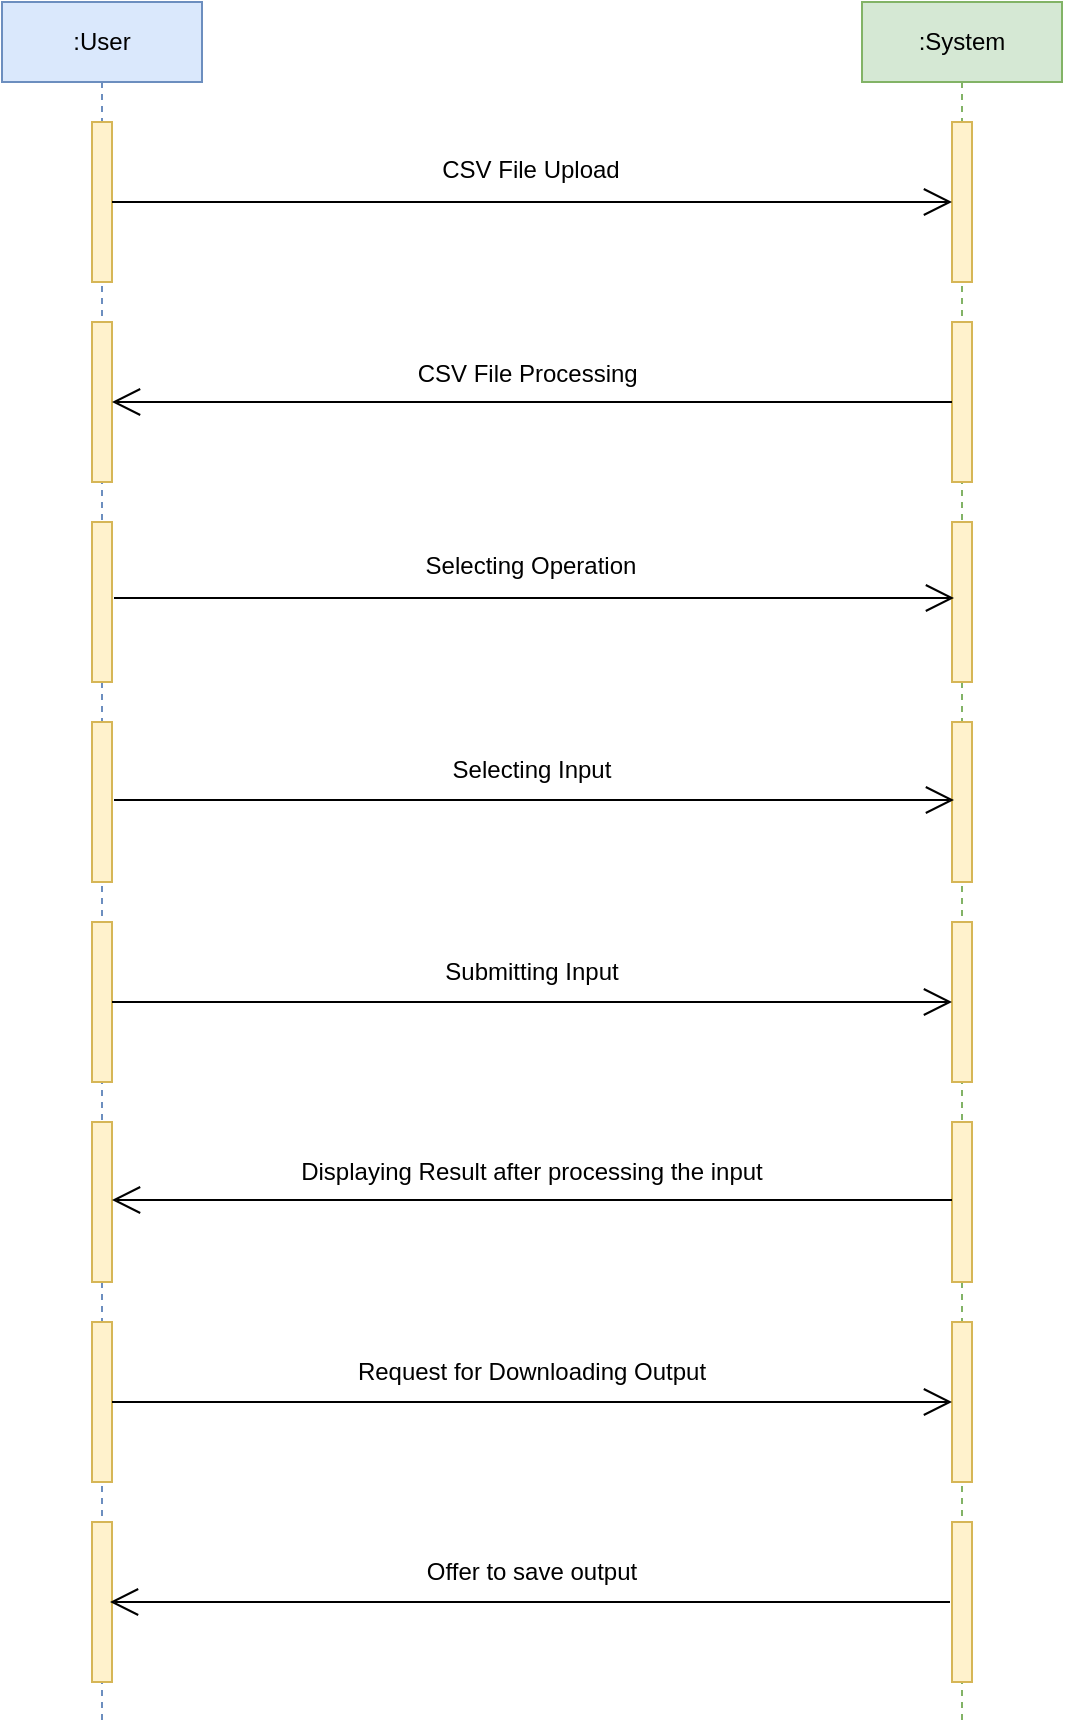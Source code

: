 <mxfile version="26.2.4">
  <diagram name="Page-1" id="2bxlRzYaN8OKG2JTljPF">
    <mxGraphModel grid="0" page="1" gridSize="10" guides="1" tooltips="1" connect="1" arrows="1" fold="1" pageScale="1" pageWidth="827" pageHeight="1169" background="none" math="0" shadow="0">
      <root>
        <mxCell id="0" />
        <mxCell id="1" parent="0" />
        <mxCell id="TC23ESjmqx2twYwLFiZn-2" value=":User" style="shape=umlLifeline;perimeter=lifelinePerimeter;whiteSpace=wrap;html=1;container=1;dropTarget=0;collapsible=0;recursiveResize=0;outlineConnect=0;portConstraint=eastwest;newEdgeStyle={&quot;curved&quot;:0,&quot;rounded&quot;:0};fillColor=#dae8fc;strokeColor=#6c8ebf;" vertex="1" parent="1">
          <mxGeometry x="149" y="155" width="100" height="860" as="geometry" />
        </mxCell>
        <mxCell id="TC23ESjmqx2twYwLFiZn-4" value="" style="html=1;points=[[0,0,0,0,5],[0,1,0,0,-5],[1,0,0,0,5],[1,1,0,0,-5]];perimeter=orthogonalPerimeter;outlineConnect=0;targetShapes=umlLifeline;portConstraint=eastwest;newEdgeStyle={&quot;curved&quot;:0,&quot;rounded&quot;:0};fillColor=#fff2cc;strokeColor=#d6b656;" vertex="1" parent="TC23ESjmqx2twYwLFiZn-2">
          <mxGeometry x="45" y="60" width="10" height="80" as="geometry" />
        </mxCell>
        <mxCell id="TC23ESjmqx2twYwLFiZn-5" value="" style="html=1;points=[[0,0,0,0,5],[0,1,0,0,-5],[1,0,0,0,5],[1,1,0,0,-5]];perimeter=orthogonalPerimeter;outlineConnect=0;targetShapes=umlLifeline;portConstraint=eastwest;newEdgeStyle={&quot;curved&quot;:0,&quot;rounded&quot;:0};fillColor=#fff2cc;strokeColor=#d6b656;" vertex="1" parent="TC23ESjmqx2twYwLFiZn-2">
          <mxGeometry x="45" y="160" width="10" height="80" as="geometry" />
        </mxCell>
        <mxCell id="TC23ESjmqx2twYwLFiZn-8" value="" style="html=1;points=[[0,0,0,0,5],[0,1,0,0,-5],[1,0,0,0,5],[1,1,0,0,-5]];perimeter=orthogonalPerimeter;outlineConnect=0;targetShapes=umlLifeline;portConstraint=eastwest;newEdgeStyle={&quot;curved&quot;:0,&quot;rounded&quot;:0};fillColor=#fff2cc;strokeColor=#d6b656;" vertex="1" parent="TC23ESjmqx2twYwLFiZn-2">
          <mxGeometry x="45" y="260" width="10" height="80" as="geometry" />
        </mxCell>
        <mxCell id="TC23ESjmqx2twYwLFiZn-9" value="" style="html=1;points=[[0,0,0,0,5],[0,1,0,0,-5],[1,0,0,0,5],[1,1,0,0,-5]];perimeter=orthogonalPerimeter;outlineConnect=0;targetShapes=umlLifeline;portConstraint=eastwest;newEdgeStyle={&quot;curved&quot;:0,&quot;rounded&quot;:0};fillColor=#fff2cc;strokeColor=#d6b656;" vertex="1" parent="TC23ESjmqx2twYwLFiZn-2">
          <mxGeometry x="45" y="360" width="10" height="80" as="geometry" />
        </mxCell>
        <mxCell id="TC23ESjmqx2twYwLFiZn-28" value="" style="html=1;points=[[0,0,0,0,5],[0,1,0,0,-5],[1,0,0,0,5],[1,1,0,0,-5]];perimeter=orthogonalPerimeter;outlineConnect=0;targetShapes=umlLifeline;portConstraint=eastwest;newEdgeStyle={&quot;curved&quot;:0,&quot;rounded&quot;:0};fillColor=#fff2cc;strokeColor=#d6b656;" vertex="1" parent="TC23ESjmqx2twYwLFiZn-2">
          <mxGeometry x="45" y="460" width="10" height="80" as="geometry" />
        </mxCell>
        <mxCell id="TC23ESjmqx2twYwLFiZn-33" value="" style="html=1;points=[[0,0,0,0,5],[0,1,0,0,-5],[1,0,0,0,5],[1,1,0,0,-5]];perimeter=orthogonalPerimeter;outlineConnect=0;targetShapes=umlLifeline;portConstraint=eastwest;newEdgeStyle={&quot;curved&quot;:0,&quot;rounded&quot;:0};fillColor=#fff2cc;strokeColor=#d6b656;" vertex="1" parent="TC23ESjmqx2twYwLFiZn-2">
          <mxGeometry x="45" y="760" width="10" height="80" as="geometry" />
        </mxCell>
        <mxCell id="TC23ESjmqx2twYwLFiZn-3" value=":System" style="shape=umlLifeline;perimeter=lifelinePerimeter;whiteSpace=wrap;html=1;container=1;dropTarget=0;collapsible=0;recursiveResize=0;outlineConnect=0;portConstraint=eastwest;newEdgeStyle={&quot;curved&quot;:0,&quot;rounded&quot;:0};fillColor=#d5e8d4;strokeColor=#82b366;" vertex="1" parent="1">
          <mxGeometry x="579" y="155" width="100" height="860" as="geometry" />
        </mxCell>
        <mxCell id="TC23ESjmqx2twYwLFiZn-6" value="" style="html=1;points=[[0,0,0,0,5],[0,1,0,0,-5],[1,0,0,0,5],[1,1,0,0,-5]];perimeter=orthogonalPerimeter;outlineConnect=0;targetShapes=umlLifeline;portConstraint=eastwest;newEdgeStyle={&quot;curved&quot;:0,&quot;rounded&quot;:0};fillColor=#fff2cc;strokeColor=#d6b656;" vertex="1" parent="TC23ESjmqx2twYwLFiZn-3">
          <mxGeometry x="45" y="60" width="10" height="80" as="geometry" />
        </mxCell>
        <mxCell id="TC23ESjmqx2twYwLFiZn-7" value="" style="html=1;points=[[0,0,0,0,5],[0,1,0,0,-5],[1,0,0,0,5],[1,1,0,0,-5]];perimeter=orthogonalPerimeter;outlineConnect=0;targetShapes=umlLifeline;portConstraint=eastwest;newEdgeStyle={&quot;curved&quot;:0,&quot;rounded&quot;:0};fillColor=#fff2cc;strokeColor=#d6b656;" vertex="1" parent="TC23ESjmqx2twYwLFiZn-3">
          <mxGeometry x="45" y="160" width="10" height="80" as="geometry" />
        </mxCell>
        <mxCell id="TC23ESjmqx2twYwLFiZn-12" value="" style="html=1;points=[[0,0,0,0,5],[0,1,0,0,-5],[1,0,0,0,5],[1,1,0,0,-5]];perimeter=orthogonalPerimeter;outlineConnect=0;targetShapes=umlLifeline;portConstraint=eastwest;newEdgeStyle={&quot;curved&quot;:0,&quot;rounded&quot;:0};fillColor=#fff2cc;strokeColor=#d6b656;" vertex="1" parent="TC23ESjmqx2twYwLFiZn-3">
          <mxGeometry x="45" y="260" width="10" height="80" as="geometry" />
        </mxCell>
        <mxCell id="TC23ESjmqx2twYwLFiZn-13" value="" style="html=1;points=[[0,0,0,0,5],[0,1,0,0,-5],[1,0,0,0,5],[1,1,0,0,-5]];perimeter=orthogonalPerimeter;outlineConnect=0;targetShapes=umlLifeline;portConstraint=eastwest;newEdgeStyle={&quot;curved&quot;:0,&quot;rounded&quot;:0};fillColor=#fff2cc;strokeColor=#d6b656;" vertex="1" parent="TC23ESjmqx2twYwLFiZn-3">
          <mxGeometry x="45" y="360" width="10" height="80" as="geometry" />
        </mxCell>
        <mxCell id="TC23ESjmqx2twYwLFiZn-29" value="" style="html=1;points=[[0,0,0,0,5],[0,1,0,0,-5],[1,0,0,0,5],[1,1,0,0,-5]];perimeter=orthogonalPerimeter;outlineConnect=0;targetShapes=umlLifeline;portConstraint=eastwest;newEdgeStyle={&quot;curved&quot;:0,&quot;rounded&quot;:0};fillColor=#fff2cc;strokeColor=#d6b656;" vertex="1" parent="TC23ESjmqx2twYwLFiZn-3">
          <mxGeometry x="45" y="460" width="10" height="80" as="geometry" />
        </mxCell>
        <mxCell id="TC23ESjmqx2twYwLFiZn-10" value="" style="html=1;points=[[0,0,0,0,5],[0,1,0,0,-5],[1,0,0,0,5],[1,1,0,0,-5]];perimeter=orthogonalPerimeter;outlineConnect=0;targetShapes=umlLifeline;portConstraint=eastwest;newEdgeStyle={&quot;curved&quot;:0,&quot;rounded&quot;:0};fillColor=#fff2cc;strokeColor=#d6b656;" vertex="1" parent="TC23ESjmqx2twYwLFiZn-3">
          <mxGeometry x="-385" y="560" width="10" height="80" as="geometry" />
        </mxCell>
        <mxCell id="TC23ESjmqx2twYwLFiZn-11" value="" style="html=1;points=[[0,0,0,0,5],[0,1,0,0,-5],[1,0,0,0,5],[1,1,0,0,-5]];perimeter=orthogonalPerimeter;outlineConnect=0;targetShapes=umlLifeline;portConstraint=eastwest;newEdgeStyle={&quot;curved&quot;:0,&quot;rounded&quot;:0};fillColor=#fff2cc;strokeColor=#d6b656;" vertex="1" parent="TC23ESjmqx2twYwLFiZn-3">
          <mxGeometry x="-385" y="660" width="10" height="80" as="geometry" />
        </mxCell>
        <mxCell id="TC23ESjmqx2twYwLFiZn-14" value="" style="html=1;points=[[0,0,0,0,5],[0,1,0,0,-5],[1,0,0,0,5],[1,1,0,0,-5]];perimeter=orthogonalPerimeter;outlineConnect=0;targetShapes=umlLifeline;portConstraint=eastwest;newEdgeStyle={&quot;curved&quot;:0,&quot;rounded&quot;:0};fillColor=#fff2cc;strokeColor=#d6b656;" vertex="1" parent="TC23ESjmqx2twYwLFiZn-3">
          <mxGeometry x="45" y="560" width="10" height="80" as="geometry" />
        </mxCell>
        <mxCell id="TC23ESjmqx2twYwLFiZn-15" value="" style="html=1;points=[[0,0,0,0,5],[0,1,0,0,-5],[1,0,0,0,5],[1,1,0,0,-5]];perimeter=orthogonalPerimeter;outlineConnect=0;targetShapes=umlLifeline;portConstraint=eastwest;newEdgeStyle={&quot;curved&quot;:0,&quot;rounded&quot;:0};fillColor=#fff2cc;strokeColor=#d6b656;" vertex="1" parent="TC23ESjmqx2twYwLFiZn-3">
          <mxGeometry x="45" y="660" width="10" height="80" as="geometry" />
        </mxCell>
        <mxCell id="TC23ESjmqx2twYwLFiZn-24" value="" style="endArrow=open;endFill=1;endSize=12;html=1;rounded=0;" edge="1" parent="TC23ESjmqx2twYwLFiZn-3">
          <mxGeometry width="160" relative="1" as="geometry">
            <mxPoint x="45" y="599" as="sourcePoint" />
            <mxPoint x="-375" y="599" as="targetPoint" />
          </mxGeometry>
        </mxCell>
        <mxCell id="TC23ESjmqx2twYwLFiZn-26" value="" style="endArrow=open;endFill=1;endSize=12;html=1;rounded=0;" edge="1" parent="TC23ESjmqx2twYwLFiZn-3">
          <mxGeometry width="160" relative="1" as="geometry">
            <mxPoint x="-375" y="700" as="sourcePoint" />
            <mxPoint x="45" y="700" as="targetPoint" />
          </mxGeometry>
        </mxCell>
        <mxCell id="TC23ESjmqx2twYwLFiZn-34" value="" style="html=1;points=[[0,0,0,0,5],[0,1,0,0,-5],[1,0,0,0,5],[1,1,0,0,-5]];perimeter=orthogonalPerimeter;outlineConnect=0;targetShapes=umlLifeline;portConstraint=eastwest;newEdgeStyle={&quot;curved&quot;:0,&quot;rounded&quot;:0};fillColor=#fff2cc;strokeColor=#d6b656;" vertex="1" parent="TC23ESjmqx2twYwLFiZn-3">
          <mxGeometry x="45" y="760" width="10" height="80" as="geometry" />
        </mxCell>
        <mxCell id="TC23ESjmqx2twYwLFiZn-16" value="" style="endArrow=open;endFill=1;endSize=12;html=1;rounded=0;" edge="1" parent="1" source="TC23ESjmqx2twYwLFiZn-4" target="TC23ESjmqx2twYwLFiZn-6">
          <mxGeometry width="160" relative="1" as="geometry">
            <mxPoint x="239" y="255" as="sourcePoint" />
            <mxPoint x="399" y="255" as="targetPoint" />
          </mxGeometry>
        </mxCell>
        <mxCell id="TC23ESjmqx2twYwLFiZn-17" value="" style="endArrow=open;endFill=1;endSize=12;html=1;rounded=0;" edge="1" parent="1">
          <mxGeometry width="160" relative="1" as="geometry">
            <mxPoint x="624" y="355" as="sourcePoint" />
            <mxPoint x="204" y="355" as="targetPoint" />
          </mxGeometry>
        </mxCell>
        <mxCell id="TC23ESjmqx2twYwLFiZn-18" value="" style="endArrow=open;endFill=1;endSize=12;html=1;rounded=0;" edge="1" parent="1">
          <mxGeometry width="160" relative="1" as="geometry">
            <mxPoint x="205" y="453" as="sourcePoint" />
            <mxPoint x="625" y="453" as="targetPoint" />
          </mxGeometry>
        </mxCell>
        <mxCell id="TC23ESjmqx2twYwLFiZn-19" value="CSV File Upload" style="text;html=1;align=center;verticalAlign=middle;whiteSpace=wrap;rounded=0;" vertex="1" parent="1">
          <mxGeometry x="365" y="224" width="97" height="30" as="geometry" />
        </mxCell>
        <mxCell id="TC23ESjmqx2twYwLFiZn-20" value="CSV File Processing&amp;nbsp;" style="text;html=1;align=center;verticalAlign=middle;whiteSpace=wrap;rounded=0;" vertex="1" parent="1">
          <mxGeometry x="354" y="326" width="119" height="30" as="geometry" />
        </mxCell>
        <mxCell id="TC23ESjmqx2twYwLFiZn-21" value="Selecting Operation" style="text;html=1;align=center;verticalAlign=middle;whiteSpace=wrap;rounded=0;" vertex="1" parent="1">
          <mxGeometry x="355" y="422" width="117" height="30" as="geometry" />
        </mxCell>
        <mxCell id="TC23ESjmqx2twYwLFiZn-22" value="" style="endArrow=open;endFill=1;endSize=12;html=1;rounded=0;" edge="1" parent="1">
          <mxGeometry width="160" relative="1" as="geometry">
            <mxPoint x="205" y="554" as="sourcePoint" />
            <mxPoint x="625" y="554" as="targetPoint" />
          </mxGeometry>
        </mxCell>
        <mxCell id="TC23ESjmqx2twYwLFiZn-23" value="Selecting Input" style="text;html=1;align=center;verticalAlign=middle;whiteSpace=wrap;rounded=0;" vertex="1" parent="1">
          <mxGeometry x="341" y="524" width="146" height="30" as="geometry" />
        </mxCell>
        <mxCell id="TC23ESjmqx2twYwLFiZn-30" value="" style="endArrow=open;endFill=1;endSize=12;html=1;rounded=0;" edge="1" parent="1">
          <mxGeometry width="160" relative="1" as="geometry">
            <mxPoint x="204" y="655" as="sourcePoint" />
            <mxPoint x="624" y="655" as="targetPoint" />
          </mxGeometry>
        </mxCell>
        <mxCell id="TC23ESjmqx2twYwLFiZn-31" value="Submitting Input" style="text;html=1;align=center;verticalAlign=middle;whiteSpace=wrap;rounded=0;" vertex="1" parent="1">
          <mxGeometry x="341" y="625" width="146" height="30" as="geometry" />
        </mxCell>
        <mxCell id="TC23ESjmqx2twYwLFiZn-35" value="" style="endArrow=open;endFill=1;endSize=12;html=1;rounded=0;" edge="1" parent="1">
          <mxGeometry width="160" relative="1" as="geometry">
            <mxPoint x="623" y="955" as="sourcePoint" />
            <mxPoint x="203" y="955" as="targetPoint" />
          </mxGeometry>
        </mxCell>
        <mxCell id="TC23ESjmqx2twYwLFiZn-36" value="Offer to save output" style="text;html=1;align=center;verticalAlign=middle;whiteSpace=wrap;rounded=0;" vertex="1" parent="1">
          <mxGeometry x="346" y="925" width="136" height="30" as="geometry" />
        </mxCell>
        <mxCell id="TC23ESjmqx2twYwLFiZn-25" value="Displaying Result after processing the input" style="text;html=1;align=center;verticalAlign=middle;whiteSpace=wrap;rounded=0;" vertex="1" parent="1">
          <mxGeometry x="296" y="725" width="236" height="30" as="geometry" />
        </mxCell>
        <mxCell id="TC23ESjmqx2twYwLFiZn-27" value="Request for Downloading Output" style="text;html=1;align=center;verticalAlign=middle;whiteSpace=wrap;rounded=0;" vertex="1" parent="1">
          <mxGeometry x="318" y="825" width="192" height="30" as="geometry" />
        </mxCell>
      </root>
    </mxGraphModel>
  </diagram>
</mxfile>
